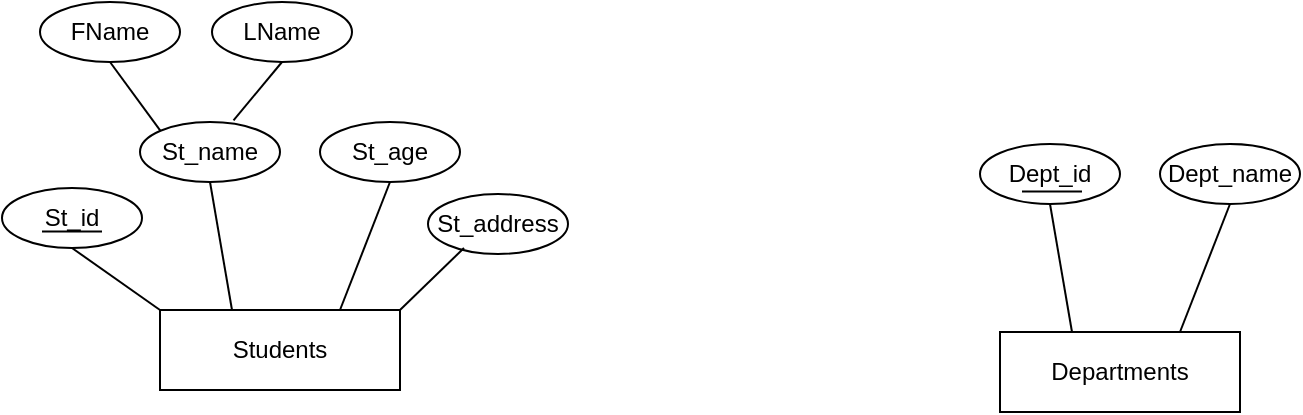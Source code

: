 <mxfile version="24.8.3">
  <diagram id="R2lEEEUBdFMjLlhIrx00" name="Page-1">
    <mxGraphModel dx="1240" dy="723" grid="1" gridSize="10" guides="1" tooltips="1" connect="1" arrows="1" fold="1" page="1" pageScale="1" pageWidth="850" pageHeight="1100" math="0" shadow="0" extFonts="Permanent Marker^https://fonts.googleapis.com/css?family=Permanent+Marker">
      <root>
        <mxCell id="0" />
        <mxCell id="1" parent="0" />
        <mxCell id="XczX_esiiE8wpk_EP03i-1" value="Students" style="rounded=0;whiteSpace=wrap;html=1;direction=east;" vertex="1" parent="1">
          <mxGeometry x="109" y="174" width="120" height="40" as="geometry" />
        </mxCell>
        <mxCell id="XczX_esiiE8wpk_EP03i-5" value="St_id" style="ellipse;whiteSpace=wrap;html=1;" vertex="1" parent="1">
          <mxGeometry x="30" y="113" width="70" height="30" as="geometry" />
        </mxCell>
        <mxCell id="XczX_esiiE8wpk_EP03i-9" value="St_name" style="ellipse;whiteSpace=wrap;html=1;" vertex="1" parent="1">
          <mxGeometry x="99" y="80" width="70" height="30" as="geometry" />
        </mxCell>
        <mxCell id="XczX_esiiE8wpk_EP03i-13" value="FName" style="ellipse;whiteSpace=wrap;html=1;" vertex="1" parent="1">
          <mxGeometry x="49" y="20" width="70" height="30" as="geometry" />
        </mxCell>
        <mxCell id="XczX_esiiE8wpk_EP03i-14" value="LName" style="ellipse;whiteSpace=wrap;html=1;" vertex="1" parent="1">
          <mxGeometry x="135" y="20" width="70" height="30" as="geometry" />
        </mxCell>
        <mxCell id="XczX_esiiE8wpk_EP03i-15" value="St_age" style="ellipse;whiteSpace=wrap;html=1;" vertex="1" parent="1">
          <mxGeometry x="189" y="80" width="70" height="30" as="geometry" />
        </mxCell>
        <mxCell id="XczX_esiiE8wpk_EP03i-16" value="St_address" style="ellipse;whiteSpace=wrap;html=1;" vertex="1" parent="1">
          <mxGeometry x="243" y="116" width="70" height="30" as="geometry" />
        </mxCell>
        <mxCell id="XczX_esiiE8wpk_EP03i-19" value="" style="endArrow=none;html=1;rounded=0;entryX=0.257;entryY=0.9;entryDx=0;entryDy=0;entryPerimeter=0;exitX=1;exitY=0;exitDx=0;exitDy=0;" edge="1" parent="1" source="XczX_esiiE8wpk_EP03i-1" target="XczX_esiiE8wpk_EP03i-16">
          <mxGeometry width="50" height="50" relative="1" as="geometry">
            <mxPoint x="230" y="170" as="sourcePoint" />
            <mxPoint x="260" y="149" as="targetPoint" />
          </mxGeometry>
        </mxCell>
        <mxCell id="XczX_esiiE8wpk_EP03i-20" value="" style="endArrow=none;html=1;rounded=0;entryX=0.5;entryY=1;entryDx=0;entryDy=0;exitX=0.75;exitY=0;exitDx=0;exitDy=0;" edge="1" parent="1" source="XczX_esiiE8wpk_EP03i-1" target="XczX_esiiE8wpk_EP03i-15">
          <mxGeometry width="50" height="50" relative="1" as="geometry">
            <mxPoint x="239" y="184" as="sourcePoint" />
            <mxPoint x="271" y="153" as="targetPoint" />
          </mxGeometry>
        </mxCell>
        <mxCell id="XczX_esiiE8wpk_EP03i-22" value="" style="endArrow=none;html=1;rounded=0;entryX=0.5;entryY=1;entryDx=0;entryDy=0;exitX=0.75;exitY=0;exitDx=0;exitDy=0;" edge="1" parent="1" target="XczX_esiiE8wpk_EP03i-9">
          <mxGeometry width="50" height="50" relative="1" as="geometry">
            <mxPoint x="145" y="174" as="sourcePoint" />
            <mxPoint x="170" y="110" as="targetPoint" />
          </mxGeometry>
        </mxCell>
        <mxCell id="XczX_esiiE8wpk_EP03i-24" value="" style="endArrow=none;html=1;rounded=0;entryX=0.5;entryY=1;entryDx=0;entryDy=0;exitX=0;exitY=0;exitDx=0;exitDy=0;" edge="1" parent="1" source="XczX_esiiE8wpk_EP03i-1" target="XczX_esiiE8wpk_EP03i-5">
          <mxGeometry width="50" height="50" relative="1" as="geometry">
            <mxPoint x="81" y="194" as="sourcePoint" />
            <mxPoint x="70" y="130" as="targetPoint" />
          </mxGeometry>
        </mxCell>
        <mxCell id="XczX_esiiE8wpk_EP03i-25" value="" style="endArrow=none;html=1;rounded=0;entryX=0.5;entryY=1;entryDx=0;entryDy=0;exitX=0;exitY=0;exitDx=0;exitDy=0;" edge="1" parent="1" source="XczX_esiiE8wpk_EP03i-9" target="XczX_esiiE8wpk_EP03i-13">
          <mxGeometry width="50" height="50" relative="1" as="geometry">
            <mxPoint x="155" y="184" as="sourcePoint" />
            <mxPoint x="144" y="120" as="targetPoint" />
          </mxGeometry>
        </mxCell>
        <mxCell id="XczX_esiiE8wpk_EP03i-27" value="" style="endArrow=none;html=1;rounded=0;entryX=0.5;entryY=1;entryDx=0;entryDy=0;exitX=0.668;exitY=-0.027;exitDx=0;exitDy=0;exitPerimeter=0;" edge="1" parent="1" source="XczX_esiiE8wpk_EP03i-9" target="XczX_esiiE8wpk_EP03i-14">
          <mxGeometry width="50" height="50" relative="1" as="geometry">
            <mxPoint x="119" y="95" as="sourcePoint" />
            <mxPoint x="115" y="60" as="targetPoint" />
          </mxGeometry>
        </mxCell>
        <mxCell id="XczX_esiiE8wpk_EP03i-28" value="Departments" style="rounded=0;whiteSpace=wrap;html=1;direction=east;" vertex="1" parent="1">
          <mxGeometry x="529" y="185" width="120" height="40" as="geometry" />
        </mxCell>
        <mxCell id="XczX_esiiE8wpk_EP03i-30" value="Dept_id" style="ellipse;whiteSpace=wrap;html=1;" vertex="1" parent="1">
          <mxGeometry x="519" y="91" width="70" height="30" as="geometry" />
        </mxCell>
        <mxCell id="XczX_esiiE8wpk_EP03i-33" value="Dept_name" style="ellipse;whiteSpace=wrap;html=1;" vertex="1" parent="1">
          <mxGeometry x="609" y="91" width="70" height="30" as="geometry" />
        </mxCell>
        <mxCell id="XczX_esiiE8wpk_EP03i-36" value="" style="endArrow=none;html=1;rounded=0;entryX=0.5;entryY=1;entryDx=0;entryDy=0;exitX=0.75;exitY=0;exitDx=0;exitDy=0;" edge="1" source="XczX_esiiE8wpk_EP03i-28" target="XczX_esiiE8wpk_EP03i-33" parent="1">
          <mxGeometry width="50" height="50" relative="1" as="geometry">
            <mxPoint x="659" y="195" as="sourcePoint" />
            <mxPoint x="691" y="164" as="targetPoint" />
          </mxGeometry>
        </mxCell>
        <mxCell id="XczX_esiiE8wpk_EP03i-37" value="" style="endArrow=none;html=1;rounded=0;entryX=0.5;entryY=1;entryDx=0;entryDy=0;exitX=0.75;exitY=0;exitDx=0;exitDy=0;" edge="1" target="XczX_esiiE8wpk_EP03i-30" parent="1">
          <mxGeometry width="50" height="50" relative="1" as="geometry">
            <mxPoint x="565" y="185" as="sourcePoint" />
            <mxPoint x="590" y="121" as="targetPoint" />
          </mxGeometry>
        </mxCell>
        <mxCell id="XczX_esiiE8wpk_EP03i-43" value="" style="endArrow=none;html=1;rounded=0;" edge="1" parent="1">
          <mxGeometry width="50" height="50" relative="1" as="geometry">
            <mxPoint x="50" y="134.79" as="sourcePoint" />
            <mxPoint x="80" y="134.79" as="targetPoint" />
          </mxGeometry>
        </mxCell>
        <mxCell id="XczX_esiiE8wpk_EP03i-44" value="" style="endArrow=none;html=1;rounded=0;" edge="1" parent="1">
          <mxGeometry width="50" height="50" relative="1" as="geometry">
            <mxPoint x="540" y="114.79" as="sourcePoint" />
            <mxPoint x="570" y="114.79" as="targetPoint" />
          </mxGeometry>
        </mxCell>
      </root>
    </mxGraphModel>
  </diagram>
</mxfile>
